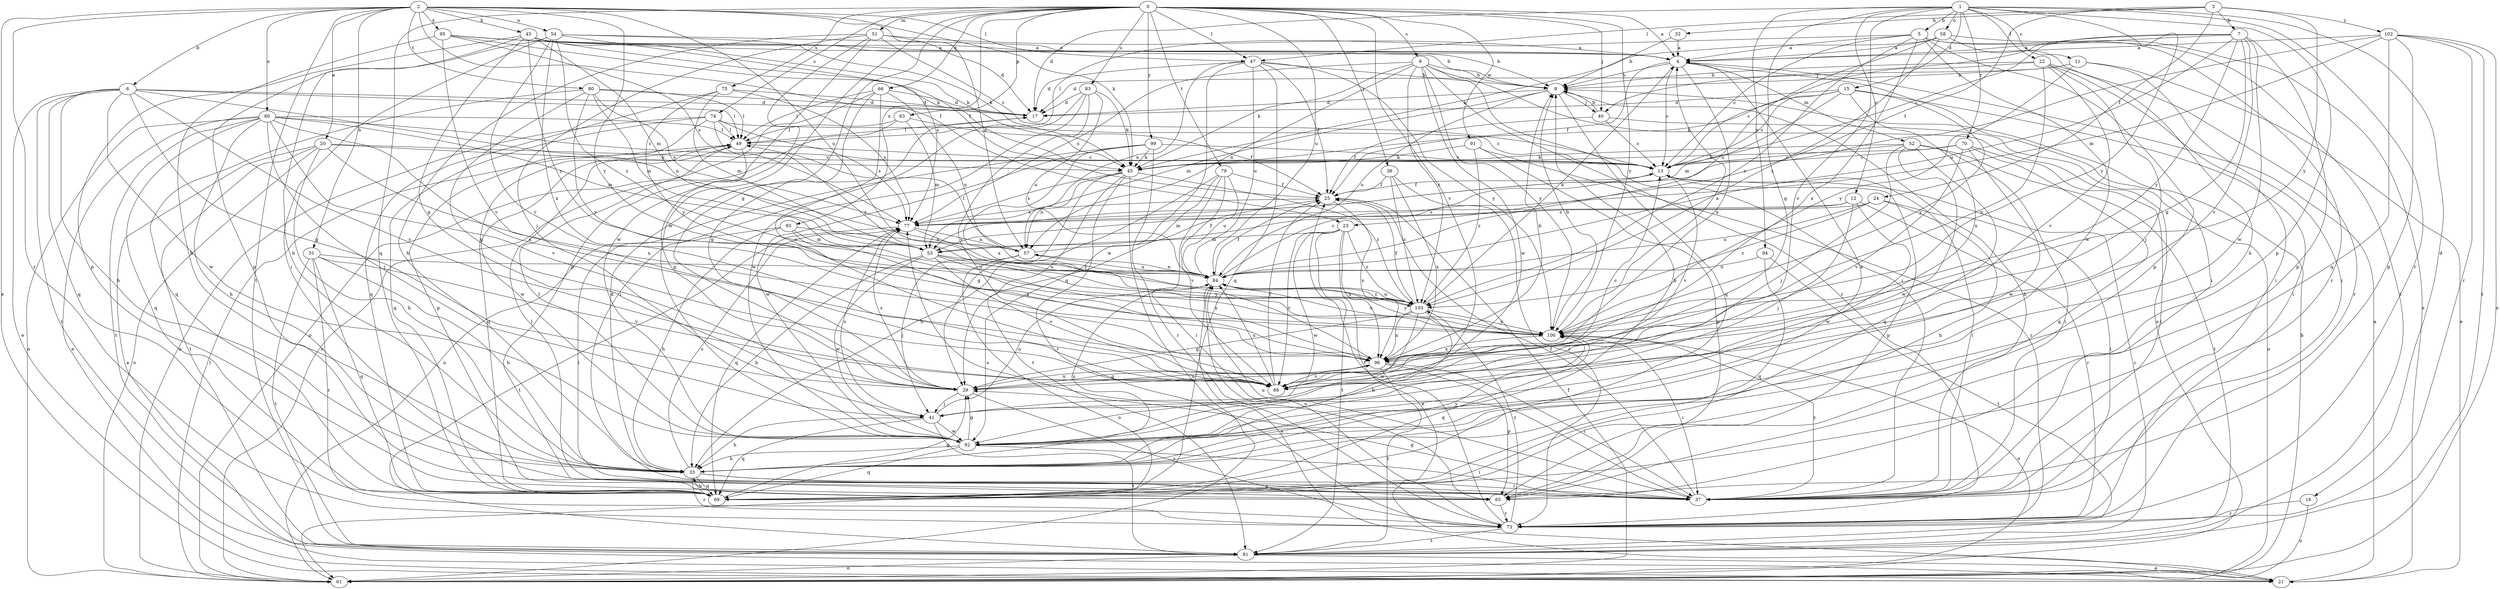 strict digraph  {
0;
1;
2;
3;
4;
5;
6;
7;
8;
9;
11;
12;
13;
15;
16;
17;
20;
21;
22;
23;
24;
25;
29;
31;
32;
33;
37;
38;
40;
41;
43;
45;
47;
49;
51;
52;
53;
54;
57;
58;
60;
61;
63;
65;
66;
69;
70;
73;
74;
75;
77;
79;
80;
81;
83;
84;
88;
91;
92;
93;
94;
95;
96;
99;
100;
102;
103;
0 -> 4  [label=a];
0 -> 9  [label=c];
0 -> 29  [label=g];
0 -> 38  [label=j];
0 -> 40  [label=j];
0 -> 47  [label=l];
0 -> 51  [label=m];
0 -> 63  [label=p];
0 -> 66  [label=q];
0 -> 69  [label=q];
0 -> 74  [label=s];
0 -> 75  [label=s];
0 -> 79  [label=t];
0 -> 83  [label=u];
0 -> 84  [label=u];
0 -> 88  [label=v];
0 -> 91  [label=w];
0 -> 92  [label=w];
0 -> 93  [label=x];
0 -> 99  [label=y];
0 -> 100  [label=y];
1 -> 5  [label=b];
1 -> 11  [label=c];
1 -> 12  [label=c];
1 -> 15  [label=d];
1 -> 16  [label=d];
1 -> 17  [label=d];
1 -> 22  [label=f];
1 -> 29  [label=g];
1 -> 58  [label=o];
1 -> 65  [label=p];
1 -> 70  [label=r];
1 -> 73  [label=r];
1 -> 88  [label=v];
1 -> 94  [label=x];
1 -> 100  [label=y];
2 -> 6  [label=b];
2 -> 20  [label=e];
2 -> 21  [label=e];
2 -> 23  [label=f];
2 -> 31  [label=h];
2 -> 43  [label=k];
2 -> 45  [label=k];
2 -> 47  [label=l];
2 -> 54  [label=n];
2 -> 57  [label=n];
2 -> 60  [label=o];
2 -> 73  [label=r];
2 -> 80  [label=t];
2 -> 81  [label=t];
2 -> 84  [label=u];
2 -> 95  [label=x];
2 -> 100  [label=y];
3 -> 7  [label=b];
3 -> 23  [label=f];
3 -> 24  [label=f];
3 -> 32  [label=h];
3 -> 47  [label=l];
3 -> 100  [label=y];
3 -> 102  [label=z];
4 -> 8  [label=b];
4 -> 13  [label=c];
4 -> 25  [label=f];
4 -> 37  [label=i];
4 -> 52  [label=m];
4 -> 96  [label=x];
5 -> 4  [label=a];
5 -> 13  [label=c];
5 -> 49  [label=l];
5 -> 65  [label=p];
5 -> 73  [label=r];
5 -> 81  [label=t];
5 -> 92  [label=w];
5 -> 96  [label=x];
5 -> 103  [label=z];
6 -> 17  [label=d];
6 -> 21  [label=e];
6 -> 29  [label=g];
6 -> 33  [label=h];
6 -> 49  [label=l];
6 -> 57  [label=n];
6 -> 69  [label=q];
6 -> 81  [label=t];
6 -> 88  [label=v];
6 -> 92  [label=w];
7 -> 4  [label=a];
7 -> 13  [label=c];
7 -> 29  [label=g];
7 -> 40  [label=j];
7 -> 65  [label=p];
7 -> 84  [label=u];
7 -> 88  [label=v];
7 -> 92  [label=w];
7 -> 100  [label=y];
8 -> 17  [label=d];
8 -> 40  [label=j];
8 -> 53  [label=m];
8 -> 69  [label=q];
8 -> 84  [label=u];
9 -> 8  [label=b];
9 -> 37  [label=i];
9 -> 45  [label=k];
9 -> 57  [label=n];
9 -> 61  [label=o];
9 -> 73  [label=r];
9 -> 77  [label=s];
9 -> 92  [label=w];
9 -> 100  [label=y];
9 -> 103  [label=z];
11 -> 8  [label=b];
11 -> 17  [label=d];
11 -> 21  [label=e];
11 -> 37  [label=i];
11 -> 100  [label=y];
12 -> 41  [label=j];
12 -> 53  [label=m];
12 -> 73  [label=r];
12 -> 77  [label=s];
12 -> 92  [label=w];
13 -> 25  [label=f];
13 -> 37  [label=i];
13 -> 65  [label=p];
13 -> 88  [label=v];
15 -> 13  [label=c];
15 -> 17  [label=d];
15 -> 37  [label=i];
15 -> 45  [label=k];
15 -> 53  [label=m];
15 -> 96  [label=x];
15 -> 100  [label=y];
16 -> 61  [label=o];
16 -> 73  [label=r];
17 -> 49  [label=l];
20 -> 13  [label=c];
20 -> 21  [label=e];
20 -> 33  [label=h];
20 -> 45  [label=k];
20 -> 61  [label=o];
20 -> 81  [label=t];
20 -> 96  [label=x];
21 -> 4  [label=a];
22 -> 8  [label=b];
22 -> 13  [label=c];
22 -> 37  [label=i];
22 -> 41  [label=j];
22 -> 73  [label=r];
22 -> 88  [label=v];
22 -> 96  [label=x];
23 -> 21  [label=e];
23 -> 53  [label=m];
23 -> 81  [label=t];
23 -> 88  [label=v];
23 -> 92  [label=w];
23 -> 96  [label=x];
23 -> 103  [label=z];
24 -> 33  [label=h];
24 -> 37  [label=i];
24 -> 77  [label=s];
24 -> 84  [label=u];
24 -> 103  [label=z];
25 -> 77  [label=s];
25 -> 96  [label=x];
29 -> 41  [label=j];
29 -> 73  [label=r];
29 -> 77  [label=s];
29 -> 96  [label=x];
31 -> 33  [label=h];
31 -> 69  [label=q];
31 -> 73  [label=r];
31 -> 81  [label=t];
31 -> 84  [label=u];
31 -> 88  [label=v];
32 -> 4  [label=a];
32 -> 8  [label=b];
33 -> 4  [label=a];
33 -> 8  [label=b];
33 -> 17  [label=d];
33 -> 37  [label=i];
33 -> 65  [label=p];
33 -> 69  [label=q];
33 -> 73  [label=r];
33 -> 77  [label=s];
33 -> 84  [label=u];
33 -> 100  [label=y];
37 -> 8  [label=b];
37 -> 25  [label=f];
37 -> 29  [label=g];
37 -> 49  [label=l];
37 -> 84  [label=u];
37 -> 100  [label=y];
38 -> 25  [label=f];
38 -> 73  [label=r];
38 -> 96  [label=x];
38 -> 103  [label=z];
40 -> 8  [label=b];
40 -> 13  [label=c];
40 -> 25  [label=f];
40 -> 61  [label=o];
41 -> 33  [label=h];
41 -> 69  [label=q];
41 -> 77  [label=s];
41 -> 81  [label=t];
41 -> 84  [label=u];
41 -> 92  [label=w];
43 -> 4  [label=a];
43 -> 8  [label=b];
43 -> 25  [label=f];
43 -> 29  [label=g];
43 -> 33  [label=h];
43 -> 45  [label=k];
43 -> 53  [label=m];
43 -> 65  [label=p];
43 -> 103  [label=z];
45 -> 29  [label=g];
45 -> 57  [label=n];
45 -> 61  [label=o];
45 -> 73  [label=r];
45 -> 77  [label=s];
45 -> 81  [label=t];
45 -> 103  [label=z];
47 -> 8  [label=b];
47 -> 17  [label=d];
47 -> 25  [label=f];
47 -> 57  [label=n];
47 -> 69  [label=q];
47 -> 84  [label=u];
47 -> 92  [label=w];
47 -> 100  [label=y];
49 -> 13  [label=c];
49 -> 29  [label=g];
49 -> 69  [label=q];
49 -> 92  [label=w];
51 -> 4  [label=a];
51 -> 13  [label=c];
51 -> 17  [label=d];
51 -> 33  [label=h];
51 -> 41  [label=j];
51 -> 65  [label=p];
51 -> 92  [label=w];
52 -> 13  [label=c];
52 -> 37  [label=i];
52 -> 41  [label=j];
52 -> 45  [label=k];
52 -> 69  [label=q];
52 -> 81  [label=t];
52 -> 92  [label=w];
53 -> 33  [label=h];
53 -> 84  [label=u];
53 -> 88  [label=v];
53 -> 92  [label=w];
53 -> 96  [label=x];
53 -> 100  [label=y];
54 -> 4  [label=a];
54 -> 37  [label=i];
54 -> 45  [label=k];
54 -> 65  [label=p];
54 -> 77  [label=s];
54 -> 88  [label=v];
54 -> 96  [label=x];
54 -> 103  [label=z];
57 -> 25  [label=f];
57 -> 41  [label=j];
57 -> 49  [label=l];
57 -> 61  [label=o];
57 -> 84  [label=u];
58 -> 4  [label=a];
58 -> 21  [label=e];
58 -> 33  [label=h];
58 -> 45  [label=k];
58 -> 84  [label=u];
58 -> 103  [label=z];
60 -> 13  [label=c];
60 -> 21  [label=e];
60 -> 33  [label=h];
60 -> 41  [label=j];
60 -> 49  [label=l];
60 -> 53  [label=m];
60 -> 61  [label=o];
60 -> 69  [label=q];
60 -> 81  [label=t];
60 -> 88  [label=v];
60 -> 96  [label=x];
61 -> 8  [label=b];
61 -> 25  [label=f];
61 -> 49  [label=l];
63 -> 25  [label=f];
63 -> 49  [label=l];
63 -> 53  [label=m];
63 -> 61  [label=o];
65 -> 73  [label=r];
65 -> 77  [label=s];
66 -> 17  [label=d];
66 -> 29  [label=g];
66 -> 49  [label=l];
66 -> 61  [label=o];
66 -> 84  [label=u];
66 -> 88  [label=v];
69 -> 29  [label=g];
69 -> 33  [label=h];
70 -> 13  [label=c];
70 -> 37  [label=i];
70 -> 45  [label=k];
70 -> 69  [label=q];
70 -> 88  [label=v];
70 -> 92  [label=w];
73 -> 25  [label=f];
73 -> 81  [label=t];
73 -> 84  [label=u];
73 -> 103  [label=z];
74 -> 13  [label=c];
74 -> 49  [label=l];
74 -> 61  [label=o];
74 -> 65  [label=p];
74 -> 69  [label=q];
74 -> 77  [label=s];
74 -> 103  [label=z];
75 -> 17  [label=d];
75 -> 53  [label=m];
75 -> 69  [label=q];
75 -> 77  [label=s];
75 -> 100  [label=y];
77 -> 57  [label=n];
77 -> 69  [label=q];
77 -> 81  [label=t];
77 -> 103  [label=z];
79 -> 25  [label=f];
79 -> 29  [label=g];
79 -> 33  [label=h];
79 -> 37  [label=i];
79 -> 84  [label=u];
79 -> 88  [label=v];
80 -> 17  [label=d];
80 -> 29  [label=g];
80 -> 49  [label=l];
80 -> 53  [label=m];
80 -> 69  [label=q];
80 -> 77  [label=s];
80 -> 100  [label=y];
81 -> 13  [label=c];
81 -> 21  [label=e];
81 -> 61  [label=o];
83 -> 17  [label=d];
83 -> 37  [label=i];
83 -> 45  [label=k];
83 -> 84  [label=u];
83 -> 88  [label=v];
83 -> 92  [label=w];
84 -> 13  [label=c];
84 -> 21  [label=e];
84 -> 25  [label=f];
84 -> 57  [label=n];
84 -> 100  [label=y];
84 -> 103  [label=z];
88 -> 13  [label=c];
88 -> 25  [label=f];
88 -> 84  [label=u];
91 -> 45  [label=k];
91 -> 65  [label=p];
91 -> 73  [label=r];
91 -> 103  [label=z];
92 -> 29  [label=g];
92 -> 33  [label=h];
92 -> 37  [label=i];
92 -> 49  [label=l];
92 -> 69  [label=q];
93 -> 33  [label=h];
93 -> 37  [label=i];
93 -> 53  [label=m];
93 -> 57  [label=n];
93 -> 96  [label=x];
94 -> 69  [label=q];
94 -> 81  [label=t];
94 -> 84  [label=u];
95 -> 4  [label=a];
95 -> 8  [label=b];
95 -> 33  [label=h];
95 -> 45  [label=k];
95 -> 77  [label=s];
95 -> 88  [label=v];
96 -> 8  [label=b];
96 -> 29  [label=g];
96 -> 37  [label=i];
96 -> 65  [label=p];
96 -> 81  [label=t];
96 -> 88  [label=v];
99 -> 13  [label=c];
99 -> 45  [label=k];
99 -> 61  [label=o];
99 -> 73  [label=r];
99 -> 92  [label=w];
99 -> 96  [label=x];
100 -> 4  [label=a];
100 -> 8  [label=b];
100 -> 37  [label=i];
100 -> 61  [label=o];
100 -> 69  [label=q];
100 -> 84  [label=u];
100 -> 96  [label=x];
102 -> 4  [label=a];
102 -> 53  [label=m];
102 -> 61  [label=o];
102 -> 65  [label=p];
102 -> 69  [label=q];
102 -> 73  [label=r];
102 -> 77  [label=s];
102 -> 81  [label=t];
103 -> 4  [label=a];
103 -> 25  [label=f];
103 -> 29  [label=g];
103 -> 33  [label=h];
103 -> 84  [label=u];
103 -> 92  [label=w];
103 -> 96  [label=x];
103 -> 100  [label=y];
}
